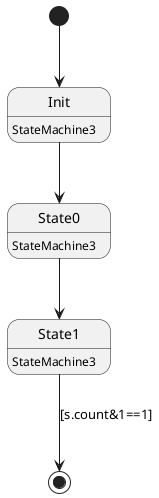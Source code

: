 @startuml
state "Init" as T00_S001
T00_S001 : StateMachine3
[*] --> T00_S001
T00_S001 --> T00_S002
state "State0" as T00_S002
T00_S002 : StateMachine3
T00_S002 --> T00_S003
state "State1" as T00_S003
T00_S003 : StateMachine3
T00_S003 -->[*] : [s.count&1==1]\n
@enduml
